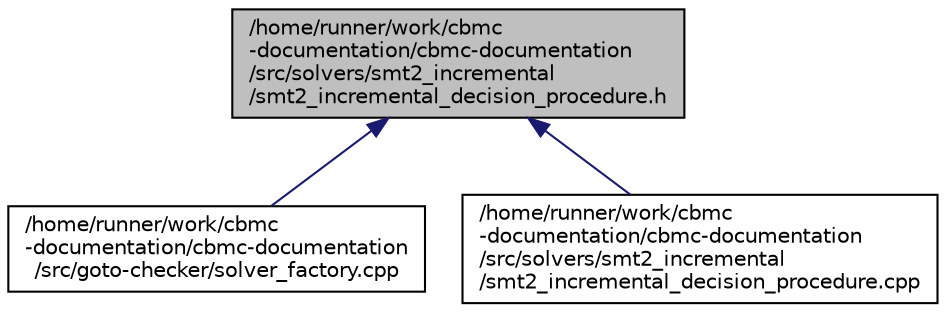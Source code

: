 digraph "/home/runner/work/cbmc-documentation/cbmc-documentation/src/solvers/smt2_incremental/smt2_incremental_decision_procedure.h"
{
 // LATEX_PDF_SIZE
  bgcolor="transparent";
  edge [fontname="Helvetica",fontsize="10",labelfontname="Helvetica",labelfontsize="10"];
  node [fontname="Helvetica",fontsize="10",shape=record];
  Node1 [label="/home/runner/work/cbmc\l-documentation/cbmc-documentation\l/src/solvers/smt2_incremental\l/smt2_incremental_decision_procedure.h",height=0.2,width=0.4,color="black", fillcolor="grey75", style="filled", fontcolor="black",tooltip=" "];
  Node1 -> Node2 [dir="back",color="midnightblue",fontsize="10",style="solid",fontname="Helvetica"];
  Node2 [label="/home/runner/work/cbmc\l-documentation/cbmc-documentation\l/src/goto-checker/solver_factory.cpp",height=0.2,width=0.4,color="black",URL="$solver__factory_8cpp.html",tooltip=" "];
  Node1 -> Node3 [dir="back",color="midnightblue",fontsize="10",style="solid",fontname="Helvetica"];
  Node3 [label="/home/runner/work/cbmc\l-documentation/cbmc-documentation\l/src/solvers/smt2_incremental\l/smt2_incremental_decision_procedure.cpp",height=0.2,width=0.4,color="black",URL="$smt2__incremental__decision__procedure_8cpp.html",tooltip=" "];
}
